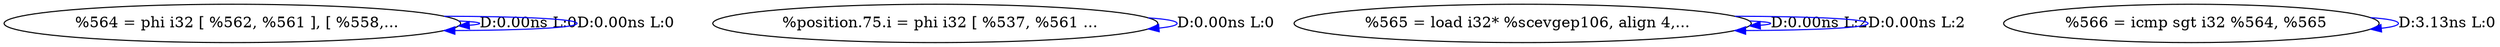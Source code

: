 digraph {
Node0x288ef60[label="  %564 = phi i32 [ %562, %561 ], [ %558,..."];
Node0x288ef60 -> Node0x288ef60[label="D:0.00ns L:0",color=blue];
Node0x288ef60 -> Node0x288ef60[label="D:0.00ns L:0",color=blue];
Node0x288f040[label="  %position.75.i = phi i32 [ %537, %561 ..."];
Node0x288f040 -> Node0x288f040[label="D:0.00ns L:0",color=blue];
Node0x288f120[label="  %565 = load i32* %scevgep106, align 4,..."];
Node0x288f120 -> Node0x288f120[label="D:0.00ns L:2",color=blue];
Node0x288f120 -> Node0x288f120[label="D:0.00ns L:2",color=blue];
Node0x288f200[label="  %566 = icmp sgt i32 %564, %565"];
Node0x288f200 -> Node0x288f200[label="D:3.13ns L:0",color=blue];
}
